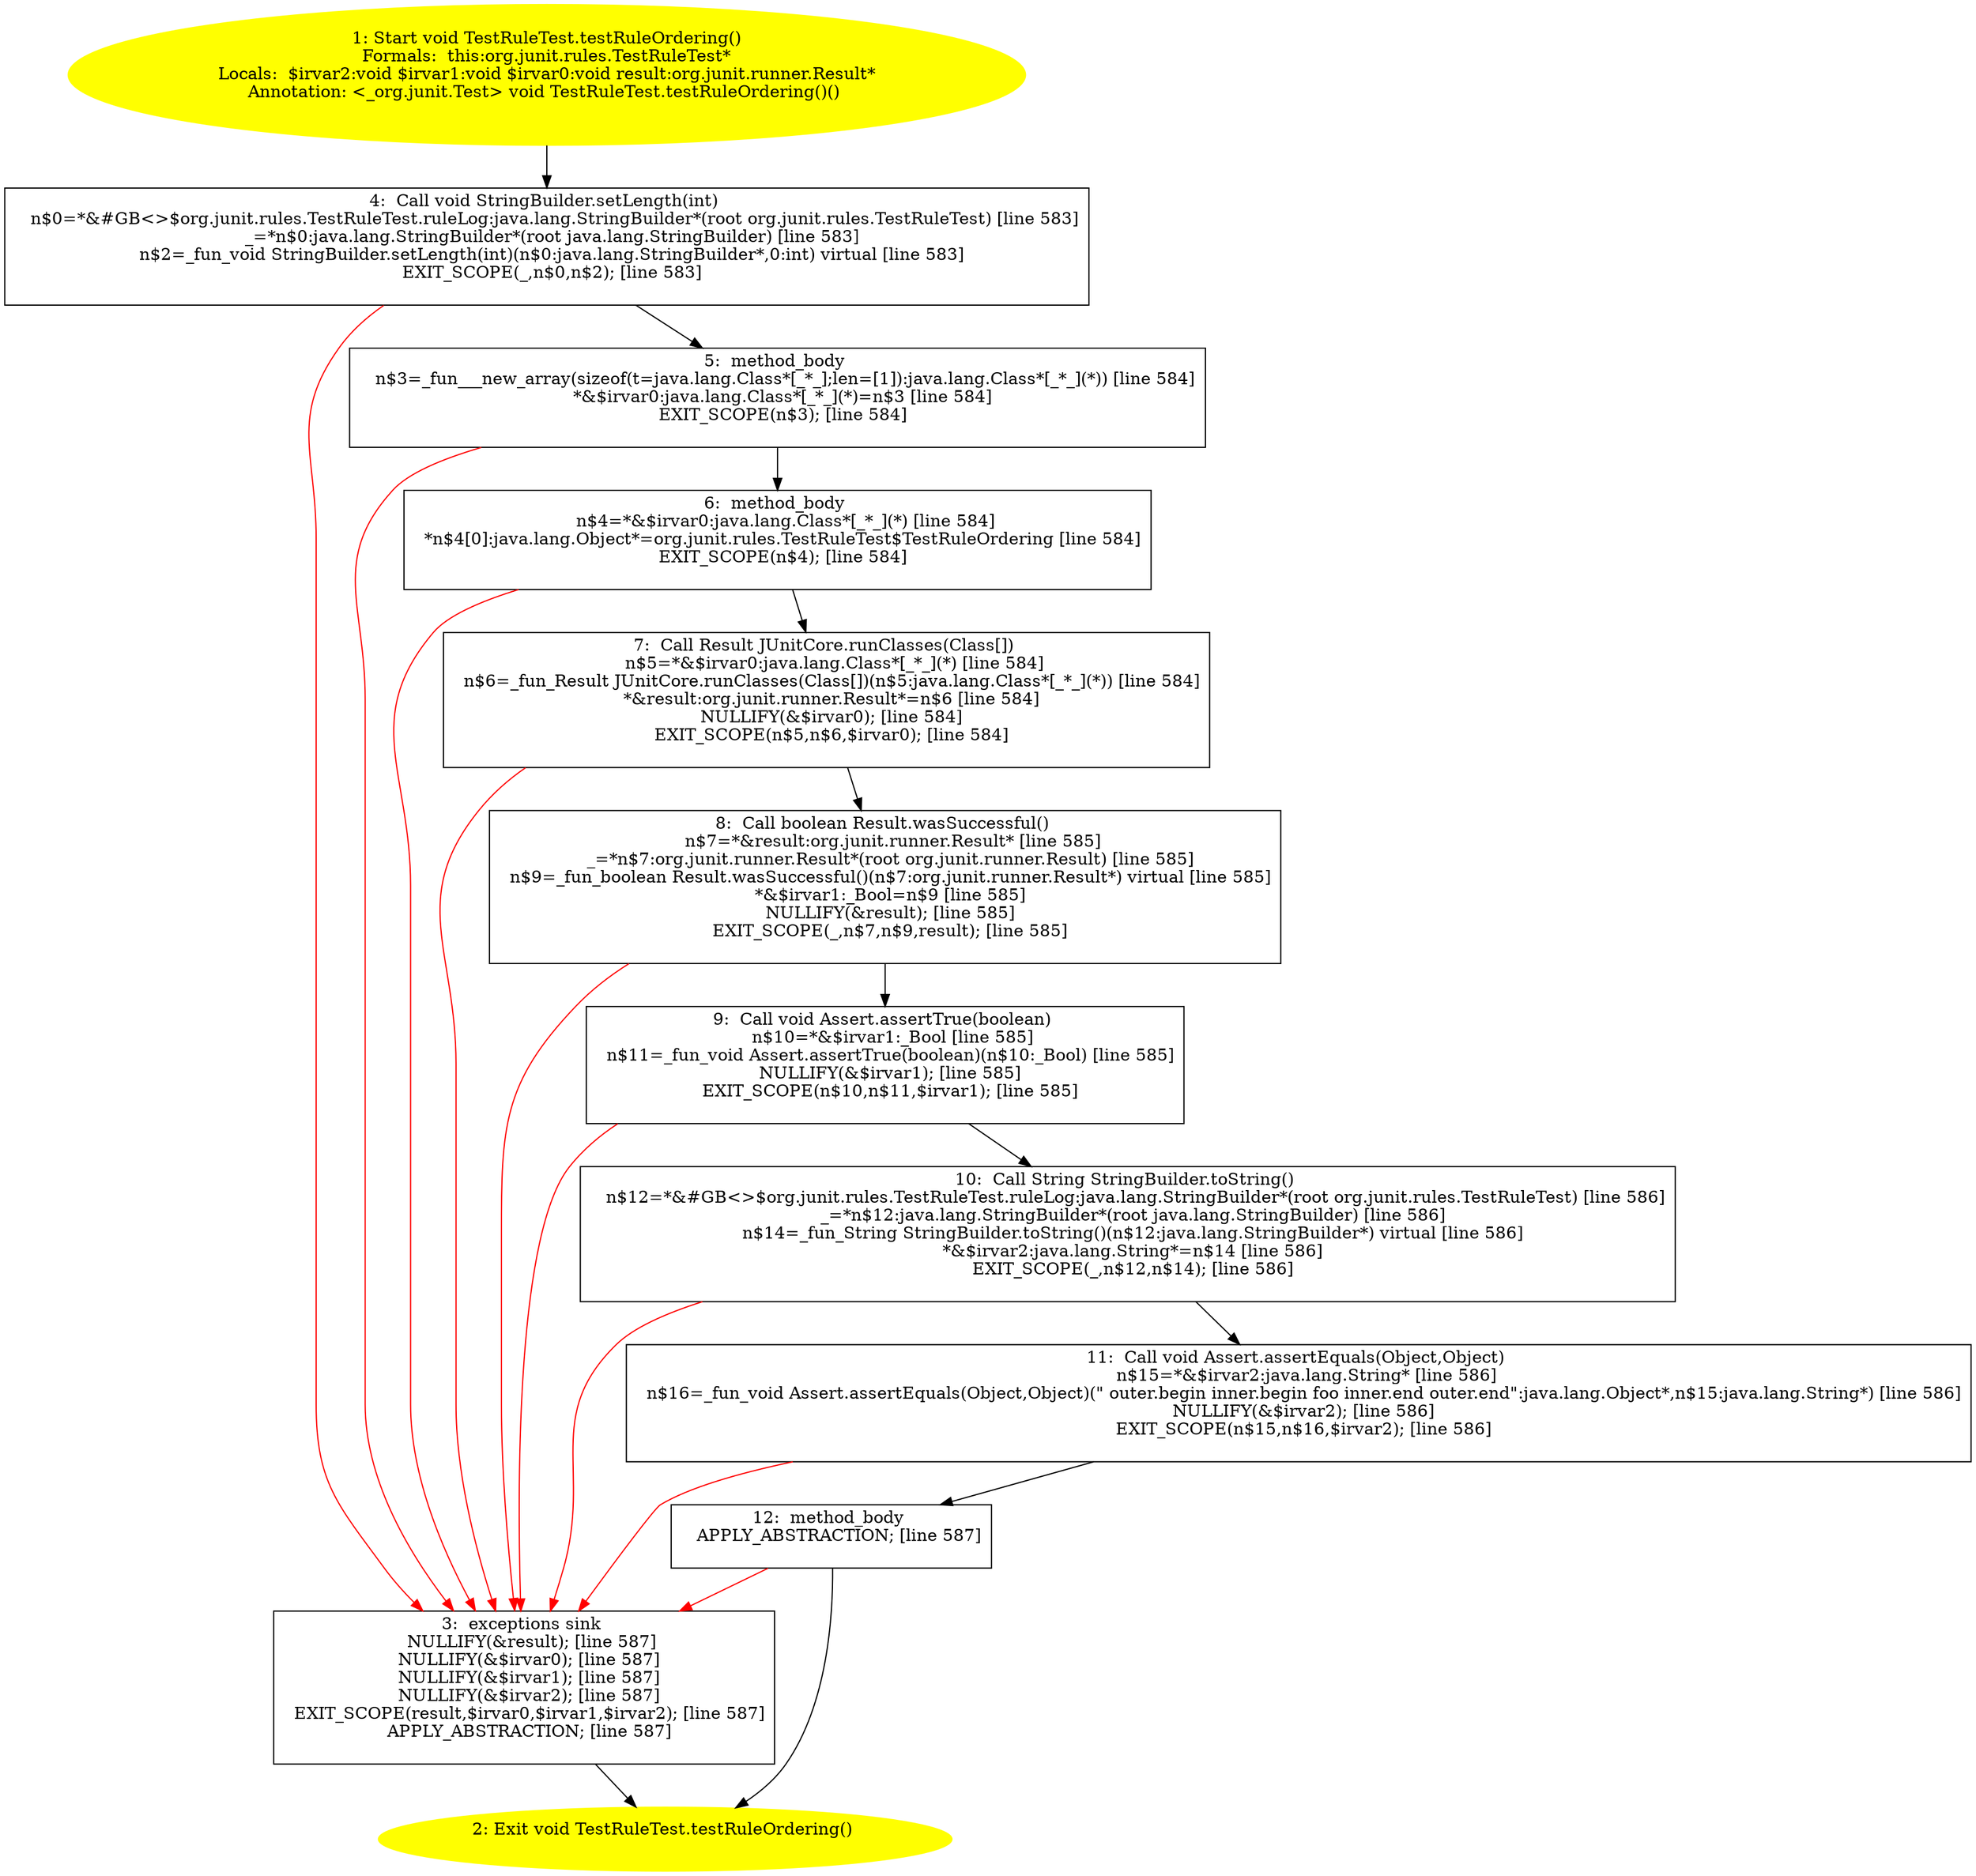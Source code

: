 /* @generated */
digraph cfg {
"org.junit.rules.TestRuleTest.testRuleOrdering():void.bfa5886fa786afbb19dbfe6aae54b7d4_1" [label="1: Start void TestRuleTest.testRuleOrdering()\nFormals:  this:org.junit.rules.TestRuleTest*\nLocals:  $irvar2:void $irvar1:void $irvar0:void result:org.junit.runner.Result*\nAnnotation: <_org.junit.Test> void TestRuleTest.testRuleOrdering()() \n  " color=yellow style=filled]
	

	 "org.junit.rules.TestRuleTest.testRuleOrdering():void.bfa5886fa786afbb19dbfe6aae54b7d4_1" -> "org.junit.rules.TestRuleTest.testRuleOrdering():void.bfa5886fa786afbb19dbfe6aae54b7d4_4" ;
"org.junit.rules.TestRuleTest.testRuleOrdering():void.bfa5886fa786afbb19dbfe6aae54b7d4_2" [label="2: Exit void TestRuleTest.testRuleOrdering() \n  " color=yellow style=filled]
	

"org.junit.rules.TestRuleTest.testRuleOrdering():void.bfa5886fa786afbb19dbfe6aae54b7d4_3" [label="3:  exceptions sink \n   NULLIFY(&result); [line 587]\n  NULLIFY(&$irvar0); [line 587]\n  NULLIFY(&$irvar1); [line 587]\n  NULLIFY(&$irvar2); [line 587]\n  EXIT_SCOPE(result,$irvar0,$irvar1,$irvar2); [line 587]\n  APPLY_ABSTRACTION; [line 587]\n " shape="box"]
	

	 "org.junit.rules.TestRuleTest.testRuleOrdering():void.bfa5886fa786afbb19dbfe6aae54b7d4_3" -> "org.junit.rules.TestRuleTest.testRuleOrdering():void.bfa5886fa786afbb19dbfe6aae54b7d4_2" ;
"org.junit.rules.TestRuleTest.testRuleOrdering():void.bfa5886fa786afbb19dbfe6aae54b7d4_4" [label="4:  Call void StringBuilder.setLength(int) \n   n$0=*&#GB<>$org.junit.rules.TestRuleTest.ruleLog:java.lang.StringBuilder*(root org.junit.rules.TestRuleTest) [line 583]\n  _=*n$0:java.lang.StringBuilder*(root java.lang.StringBuilder) [line 583]\n  n$2=_fun_void StringBuilder.setLength(int)(n$0:java.lang.StringBuilder*,0:int) virtual [line 583]\n  EXIT_SCOPE(_,n$0,n$2); [line 583]\n " shape="box"]
	

	 "org.junit.rules.TestRuleTest.testRuleOrdering():void.bfa5886fa786afbb19dbfe6aae54b7d4_4" -> "org.junit.rules.TestRuleTest.testRuleOrdering():void.bfa5886fa786afbb19dbfe6aae54b7d4_5" ;
	 "org.junit.rules.TestRuleTest.testRuleOrdering():void.bfa5886fa786afbb19dbfe6aae54b7d4_4" -> "org.junit.rules.TestRuleTest.testRuleOrdering():void.bfa5886fa786afbb19dbfe6aae54b7d4_3" [color="red" ];
"org.junit.rules.TestRuleTest.testRuleOrdering():void.bfa5886fa786afbb19dbfe6aae54b7d4_5" [label="5:  method_body \n   n$3=_fun___new_array(sizeof(t=java.lang.Class*[_*_];len=[1]):java.lang.Class*[_*_](*)) [line 584]\n  *&$irvar0:java.lang.Class*[_*_](*)=n$3 [line 584]\n  EXIT_SCOPE(n$3); [line 584]\n " shape="box"]
	

	 "org.junit.rules.TestRuleTest.testRuleOrdering():void.bfa5886fa786afbb19dbfe6aae54b7d4_5" -> "org.junit.rules.TestRuleTest.testRuleOrdering():void.bfa5886fa786afbb19dbfe6aae54b7d4_6" ;
	 "org.junit.rules.TestRuleTest.testRuleOrdering():void.bfa5886fa786afbb19dbfe6aae54b7d4_5" -> "org.junit.rules.TestRuleTest.testRuleOrdering():void.bfa5886fa786afbb19dbfe6aae54b7d4_3" [color="red" ];
"org.junit.rules.TestRuleTest.testRuleOrdering():void.bfa5886fa786afbb19dbfe6aae54b7d4_6" [label="6:  method_body \n   n$4=*&$irvar0:java.lang.Class*[_*_](*) [line 584]\n  *n$4[0]:java.lang.Object*=org.junit.rules.TestRuleTest$TestRuleOrdering [line 584]\n  EXIT_SCOPE(n$4); [line 584]\n " shape="box"]
	

	 "org.junit.rules.TestRuleTest.testRuleOrdering():void.bfa5886fa786afbb19dbfe6aae54b7d4_6" -> "org.junit.rules.TestRuleTest.testRuleOrdering():void.bfa5886fa786afbb19dbfe6aae54b7d4_7" ;
	 "org.junit.rules.TestRuleTest.testRuleOrdering():void.bfa5886fa786afbb19dbfe6aae54b7d4_6" -> "org.junit.rules.TestRuleTest.testRuleOrdering():void.bfa5886fa786afbb19dbfe6aae54b7d4_3" [color="red" ];
"org.junit.rules.TestRuleTest.testRuleOrdering():void.bfa5886fa786afbb19dbfe6aae54b7d4_7" [label="7:  Call Result JUnitCore.runClasses(Class[]) \n   n$5=*&$irvar0:java.lang.Class*[_*_](*) [line 584]\n  n$6=_fun_Result JUnitCore.runClasses(Class[])(n$5:java.lang.Class*[_*_](*)) [line 584]\n  *&result:org.junit.runner.Result*=n$6 [line 584]\n  NULLIFY(&$irvar0); [line 584]\n  EXIT_SCOPE(n$5,n$6,$irvar0); [line 584]\n " shape="box"]
	

	 "org.junit.rules.TestRuleTest.testRuleOrdering():void.bfa5886fa786afbb19dbfe6aae54b7d4_7" -> "org.junit.rules.TestRuleTest.testRuleOrdering():void.bfa5886fa786afbb19dbfe6aae54b7d4_8" ;
	 "org.junit.rules.TestRuleTest.testRuleOrdering():void.bfa5886fa786afbb19dbfe6aae54b7d4_7" -> "org.junit.rules.TestRuleTest.testRuleOrdering():void.bfa5886fa786afbb19dbfe6aae54b7d4_3" [color="red" ];
"org.junit.rules.TestRuleTest.testRuleOrdering():void.bfa5886fa786afbb19dbfe6aae54b7d4_8" [label="8:  Call boolean Result.wasSuccessful() \n   n$7=*&result:org.junit.runner.Result* [line 585]\n  _=*n$7:org.junit.runner.Result*(root org.junit.runner.Result) [line 585]\n  n$9=_fun_boolean Result.wasSuccessful()(n$7:org.junit.runner.Result*) virtual [line 585]\n  *&$irvar1:_Bool=n$9 [line 585]\n  NULLIFY(&result); [line 585]\n  EXIT_SCOPE(_,n$7,n$9,result); [line 585]\n " shape="box"]
	

	 "org.junit.rules.TestRuleTest.testRuleOrdering():void.bfa5886fa786afbb19dbfe6aae54b7d4_8" -> "org.junit.rules.TestRuleTest.testRuleOrdering():void.bfa5886fa786afbb19dbfe6aae54b7d4_9" ;
	 "org.junit.rules.TestRuleTest.testRuleOrdering():void.bfa5886fa786afbb19dbfe6aae54b7d4_8" -> "org.junit.rules.TestRuleTest.testRuleOrdering():void.bfa5886fa786afbb19dbfe6aae54b7d4_3" [color="red" ];
"org.junit.rules.TestRuleTest.testRuleOrdering():void.bfa5886fa786afbb19dbfe6aae54b7d4_9" [label="9:  Call void Assert.assertTrue(boolean) \n   n$10=*&$irvar1:_Bool [line 585]\n  n$11=_fun_void Assert.assertTrue(boolean)(n$10:_Bool) [line 585]\n  NULLIFY(&$irvar1); [line 585]\n  EXIT_SCOPE(n$10,n$11,$irvar1); [line 585]\n " shape="box"]
	

	 "org.junit.rules.TestRuleTest.testRuleOrdering():void.bfa5886fa786afbb19dbfe6aae54b7d4_9" -> "org.junit.rules.TestRuleTest.testRuleOrdering():void.bfa5886fa786afbb19dbfe6aae54b7d4_10" ;
	 "org.junit.rules.TestRuleTest.testRuleOrdering():void.bfa5886fa786afbb19dbfe6aae54b7d4_9" -> "org.junit.rules.TestRuleTest.testRuleOrdering():void.bfa5886fa786afbb19dbfe6aae54b7d4_3" [color="red" ];
"org.junit.rules.TestRuleTest.testRuleOrdering():void.bfa5886fa786afbb19dbfe6aae54b7d4_10" [label="10:  Call String StringBuilder.toString() \n   n$12=*&#GB<>$org.junit.rules.TestRuleTest.ruleLog:java.lang.StringBuilder*(root org.junit.rules.TestRuleTest) [line 586]\n  _=*n$12:java.lang.StringBuilder*(root java.lang.StringBuilder) [line 586]\n  n$14=_fun_String StringBuilder.toString()(n$12:java.lang.StringBuilder*) virtual [line 586]\n  *&$irvar2:java.lang.String*=n$14 [line 586]\n  EXIT_SCOPE(_,n$12,n$14); [line 586]\n " shape="box"]
	

	 "org.junit.rules.TestRuleTest.testRuleOrdering():void.bfa5886fa786afbb19dbfe6aae54b7d4_10" -> "org.junit.rules.TestRuleTest.testRuleOrdering():void.bfa5886fa786afbb19dbfe6aae54b7d4_11" ;
	 "org.junit.rules.TestRuleTest.testRuleOrdering():void.bfa5886fa786afbb19dbfe6aae54b7d4_10" -> "org.junit.rules.TestRuleTest.testRuleOrdering():void.bfa5886fa786afbb19dbfe6aae54b7d4_3" [color="red" ];
"org.junit.rules.TestRuleTest.testRuleOrdering():void.bfa5886fa786afbb19dbfe6aae54b7d4_11" [label="11:  Call void Assert.assertEquals(Object,Object) \n   n$15=*&$irvar2:java.lang.String* [line 586]\n  n$16=_fun_void Assert.assertEquals(Object,Object)(\" outer.begin inner.begin foo inner.end outer.end\":java.lang.Object*,n$15:java.lang.String*) [line 586]\n  NULLIFY(&$irvar2); [line 586]\n  EXIT_SCOPE(n$15,n$16,$irvar2); [line 586]\n " shape="box"]
	

	 "org.junit.rules.TestRuleTest.testRuleOrdering():void.bfa5886fa786afbb19dbfe6aae54b7d4_11" -> "org.junit.rules.TestRuleTest.testRuleOrdering():void.bfa5886fa786afbb19dbfe6aae54b7d4_12" ;
	 "org.junit.rules.TestRuleTest.testRuleOrdering():void.bfa5886fa786afbb19dbfe6aae54b7d4_11" -> "org.junit.rules.TestRuleTest.testRuleOrdering():void.bfa5886fa786afbb19dbfe6aae54b7d4_3" [color="red" ];
"org.junit.rules.TestRuleTest.testRuleOrdering():void.bfa5886fa786afbb19dbfe6aae54b7d4_12" [label="12:  method_body \n   APPLY_ABSTRACTION; [line 587]\n " shape="box"]
	

	 "org.junit.rules.TestRuleTest.testRuleOrdering():void.bfa5886fa786afbb19dbfe6aae54b7d4_12" -> "org.junit.rules.TestRuleTest.testRuleOrdering():void.bfa5886fa786afbb19dbfe6aae54b7d4_2" ;
	 "org.junit.rules.TestRuleTest.testRuleOrdering():void.bfa5886fa786afbb19dbfe6aae54b7d4_12" -> "org.junit.rules.TestRuleTest.testRuleOrdering():void.bfa5886fa786afbb19dbfe6aae54b7d4_3" [color="red" ];
}
